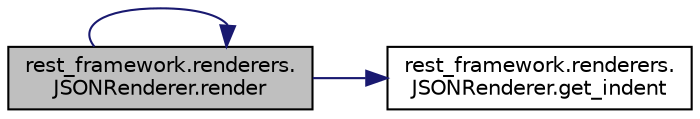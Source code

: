 digraph "rest_framework.renderers.JSONRenderer.render"
{
 // LATEX_PDF_SIZE
  edge [fontname="Helvetica",fontsize="10",labelfontname="Helvetica",labelfontsize="10"];
  node [fontname="Helvetica",fontsize="10",shape=record];
  rankdir="LR";
  Node1 [label="rest_framework.renderers.\lJSONRenderer.render",height=0.2,width=0.4,color="black", fillcolor="grey75", style="filled", fontcolor="black",tooltip=" "];
  Node1 -> Node2 [color="midnightblue",fontsize="10",style="solid",fontname="Helvetica"];
  Node2 [label="rest_framework.renderers.\lJSONRenderer.get_indent",height=0.2,width=0.4,color="black", fillcolor="white", style="filled",URL="$d9/d93/classrest__framework_1_1renderers_1_1_j_s_o_n_renderer.html#ae5cece3b58b326528078e7c61635c797",tooltip=" "];
  Node1 -> Node1 [color="midnightblue",fontsize="10",style="solid",fontname="Helvetica"];
}

